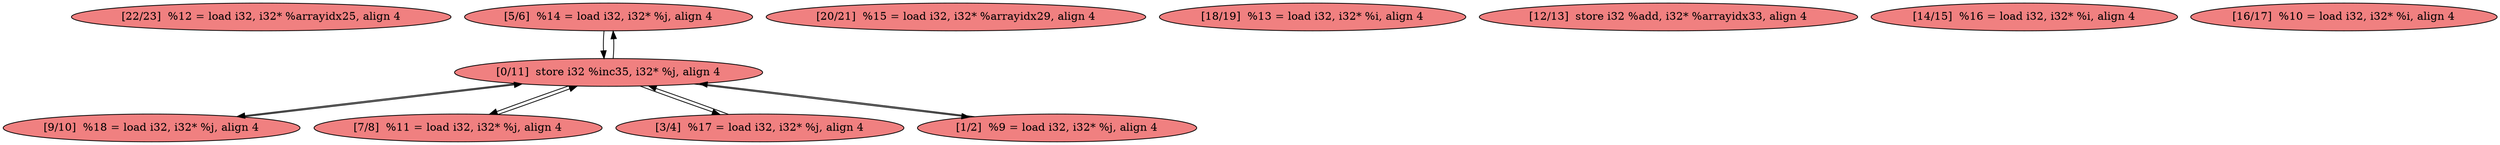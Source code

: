 
digraph G {


node544 [fillcolor=lightcoral,label="[22/23]  %12 = load i32, i32* %arrayidx25, align 4",shape=ellipse,style=filled ]
node543 [fillcolor=lightcoral,label="[5/6]  %14 = load i32, i32* %j, align 4",shape=ellipse,style=filled ]
node542 [fillcolor=lightcoral,label="[20/21]  %15 = load i32, i32* %arrayidx29, align 4",shape=ellipse,style=filled ]
node541 [fillcolor=lightcoral,label="[9/10]  %18 = load i32, i32* %j, align 4",shape=ellipse,style=filled ]
node539 [fillcolor=lightcoral,label="[18/19]  %13 = load i32, i32* %i, align 4",shape=ellipse,style=filled ]
node534 [fillcolor=lightcoral,label="[12/13]  store i32 %add, i32* %arrayidx33, align 4",shape=ellipse,style=filled ]
node540 [fillcolor=lightcoral,label="[7/8]  %11 = load i32, i32* %j, align 4",shape=ellipse,style=filled ]
node533 [fillcolor=lightcoral,label="[0/11]  store i32 %inc35, i32* %j, align 4",shape=ellipse,style=filled ]
node535 [fillcolor=lightcoral,label="[3/4]  %17 = load i32, i32* %j, align 4",shape=ellipse,style=filled ]
node536 [fillcolor=lightcoral,label="[14/15]  %16 = load i32, i32* %i, align 4",shape=ellipse,style=filled ]
node537 [fillcolor=lightcoral,label="[1/2]  %9 = load i32, i32* %j, align 4",shape=ellipse,style=filled ]
node538 [fillcolor=lightcoral,label="[16/17]  %10 = load i32, i32* %i, align 4",shape=ellipse,style=filled ]

node543->node533 [ ]
node533->node540 [ ]
node540->node533 [ ]
node533->node537 [ ]
node537->node533 [ ]
node541->node533 [ ]
node533->node543 [ ]
node533->node541 [ ]
node533->node535 [ ]
node535->node533 [ ]


}
